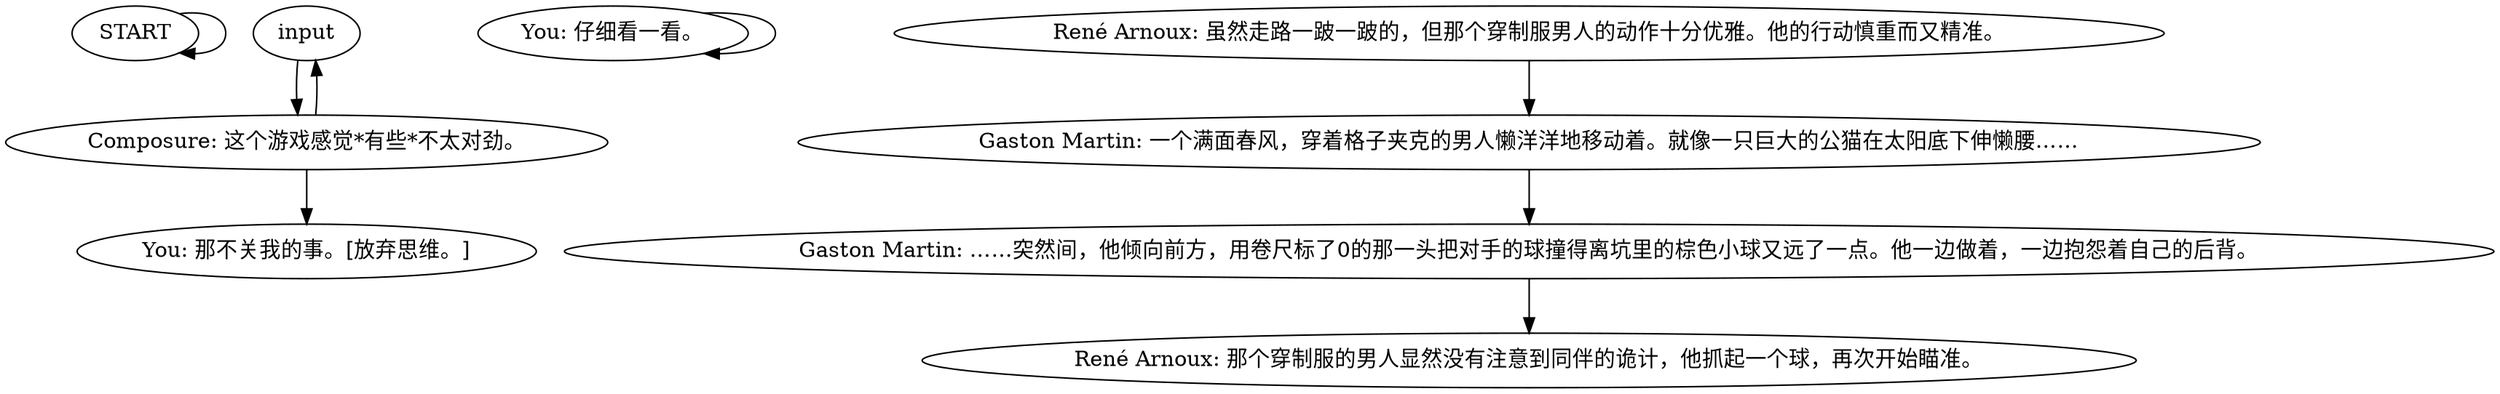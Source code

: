 # PLAZA ORB / gaston cheating
# Cheating!
# ==================================================
digraph G {
	  0 [label="START"];
	  1 [label="input"];
	  2 [label="You: 仔细看一看。"];
	  3 [label="René Arnoux: 虽然走路一跛一跛的，但那个穿制服男人的动作十分优雅。他的行动慎重而又精准。"];
	  4 [label="Gaston Martin: ……突然间，他倾向前方，用卷尺标了0的那一头把对手的球撞得离坑里的棕色小球又远了一点。他一边做着，一边抱怨着自己的后背。"];
	  5 [label="Gaston Martin: 一个满面春风，穿着格子夹克的男人懒洋洋地移动着。就像一只巨大的公猫在太阳底下伸懒腰……"];
	  6 [label="Composure: 这个游戏感觉*有些*不太对劲。"];
	  7 [label="You: 那不关我的事。[放弃思维。]"];
	  8 [label="René Arnoux: 那个穿制服的男人显然没有注意到同伴的诡计，他抓起一个球，再次开始瞄准。"];
	  0 -> 0
	  1 -> 6
	  2 -> 2
	  3 -> 5
	  4 -> 8
	  5 -> 4
	  6 -> 1
	  6 -> 7
}

